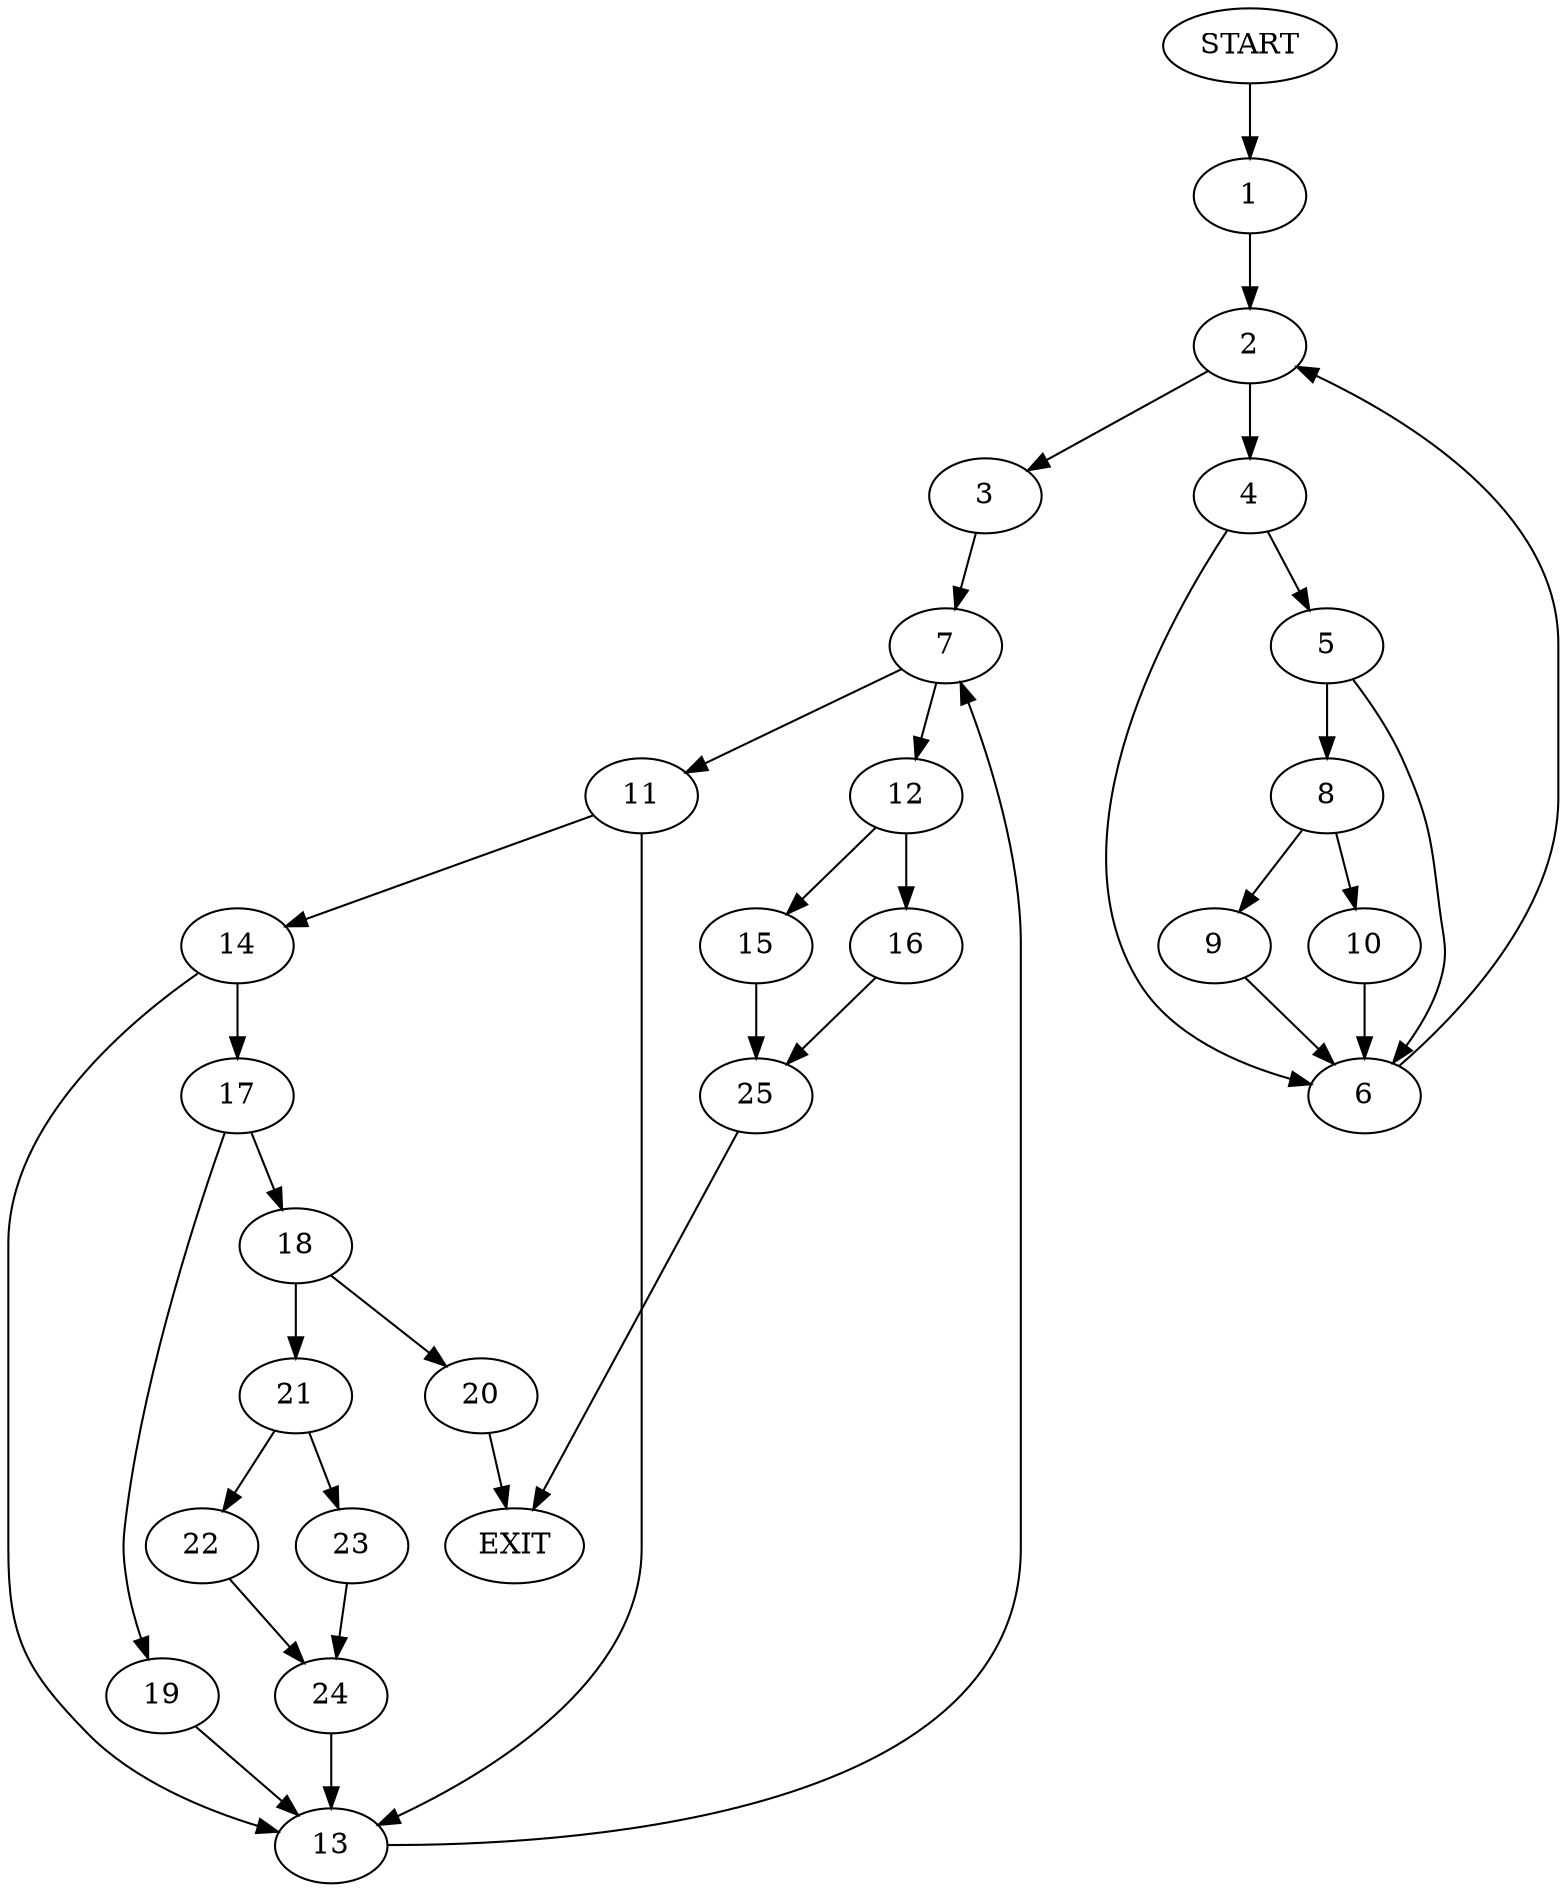 digraph {
0 [label="START"]
26 [label="EXIT"]
0 -> 1
1 -> 2
2 -> 3
2 -> 4
4 -> 5
4 -> 6
3 -> 7
5 -> 6
5 -> 8
6 -> 2
8 -> 9
8 -> 10
9 -> 6
10 -> 6
7 -> 11
7 -> 12
11 -> 13
11 -> 14
12 -> 15
12 -> 16
14 -> 13
14 -> 17
13 -> 7
17 -> 18
17 -> 19
19 -> 13
18 -> 20
18 -> 21
20 -> 26
21 -> 22
21 -> 23
23 -> 24
22 -> 24
24 -> 13
16 -> 25
15 -> 25
25 -> 26
}
